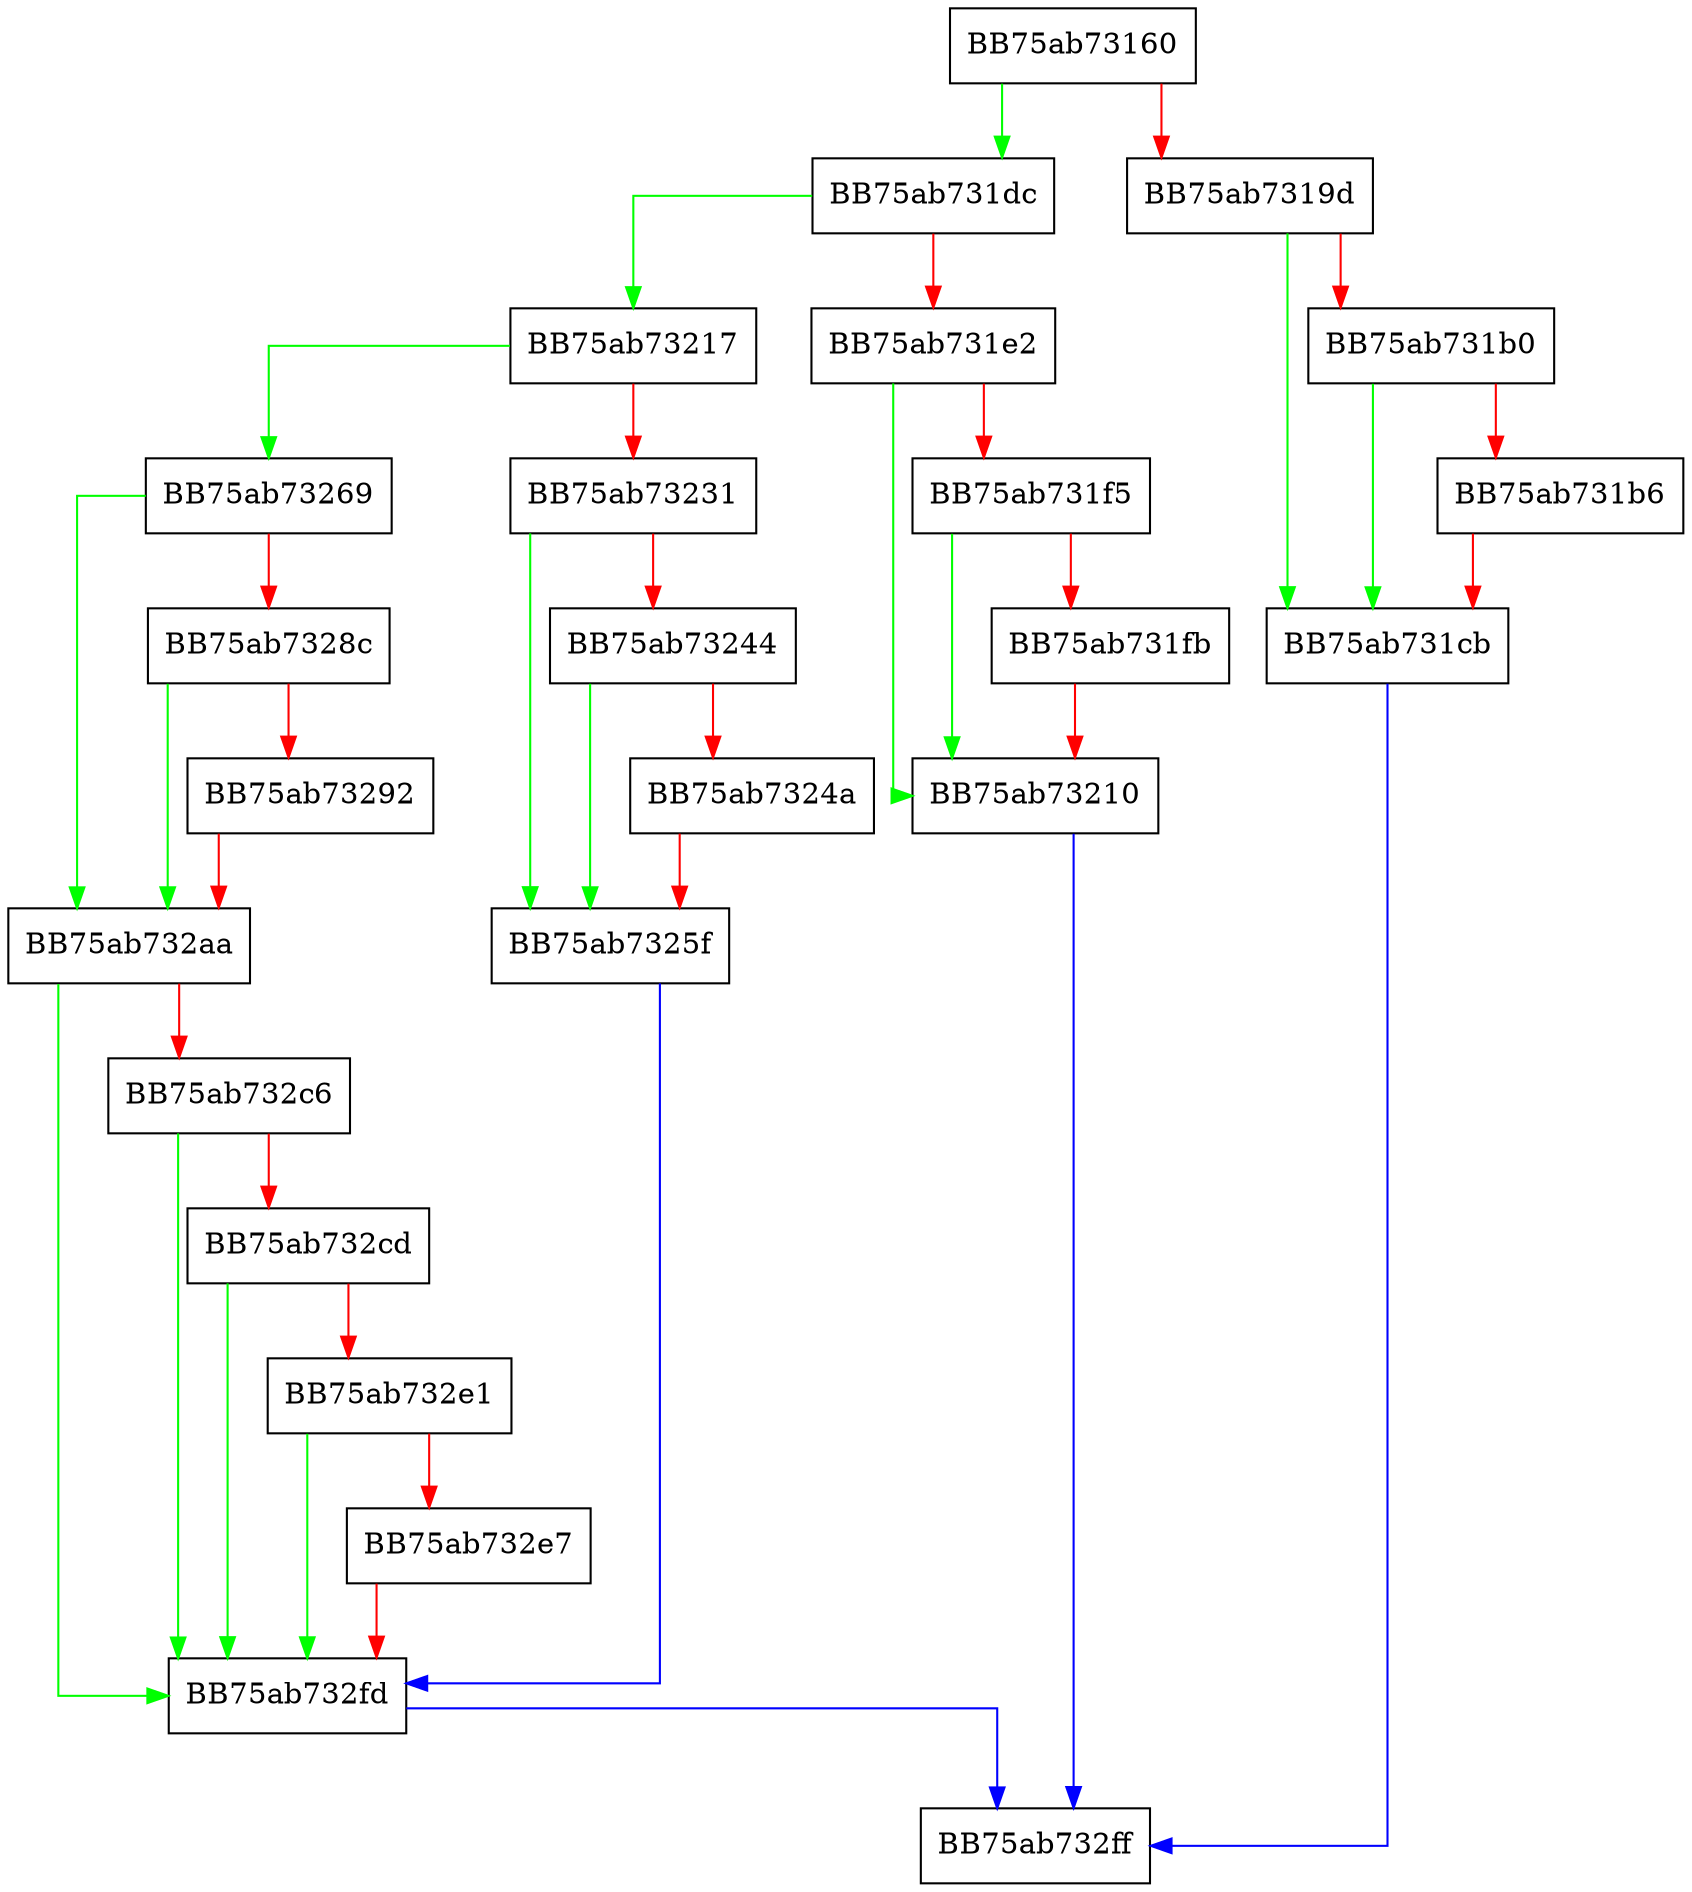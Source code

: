 digraph pfnCleanFile {
  node [shape="box"];
  graph [splines=ortho];
  BB75ab73160 -> BB75ab731dc [color="green"];
  BB75ab73160 -> BB75ab7319d [color="red"];
  BB75ab7319d -> BB75ab731cb [color="green"];
  BB75ab7319d -> BB75ab731b0 [color="red"];
  BB75ab731b0 -> BB75ab731cb [color="green"];
  BB75ab731b0 -> BB75ab731b6 [color="red"];
  BB75ab731b6 -> BB75ab731cb [color="red"];
  BB75ab731cb -> BB75ab732ff [color="blue"];
  BB75ab731dc -> BB75ab73217 [color="green"];
  BB75ab731dc -> BB75ab731e2 [color="red"];
  BB75ab731e2 -> BB75ab73210 [color="green"];
  BB75ab731e2 -> BB75ab731f5 [color="red"];
  BB75ab731f5 -> BB75ab73210 [color="green"];
  BB75ab731f5 -> BB75ab731fb [color="red"];
  BB75ab731fb -> BB75ab73210 [color="red"];
  BB75ab73210 -> BB75ab732ff [color="blue"];
  BB75ab73217 -> BB75ab73269 [color="green"];
  BB75ab73217 -> BB75ab73231 [color="red"];
  BB75ab73231 -> BB75ab7325f [color="green"];
  BB75ab73231 -> BB75ab73244 [color="red"];
  BB75ab73244 -> BB75ab7325f [color="green"];
  BB75ab73244 -> BB75ab7324a [color="red"];
  BB75ab7324a -> BB75ab7325f [color="red"];
  BB75ab7325f -> BB75ab732fd [color="blue"];
  BB75ab73269 -> BB75ab732aa [color="green"];
  BB75ab73269 -> BB75ab7328c [color="red"];
  BB75ab7328c -> BB75ab732aa [color="green"];
  BB75ab7328c -> BB75ab73292 [color="red"];
  BB75ab73292 -> BB75ab732aa [color="red"];
  BB75ab732aa -> BB75ab732fd [color="green"];
  BB75ab732aa -> BB75ab732c6 [color="red"];
  BB75ab732c6 -> BB75ab732fd [color="green"];
  BB75ab732c6 -> BB75ab732cd [color="red"];
  BB75ab732cd -> BB75ab732fd [color="green"];
  BB75ab732cd -> BB75ab732e1 [color="red"];
  BB75ab732e1 -> BB75ab732fd [color="green"];
  BB75ab732e1 -> BB75ab732e7 [color="red"];
  BB75ab732e7 -> BB75ab732fd [color="red"];
  BB75ab732fd -> BB75ab732ff [color="blue"];
}